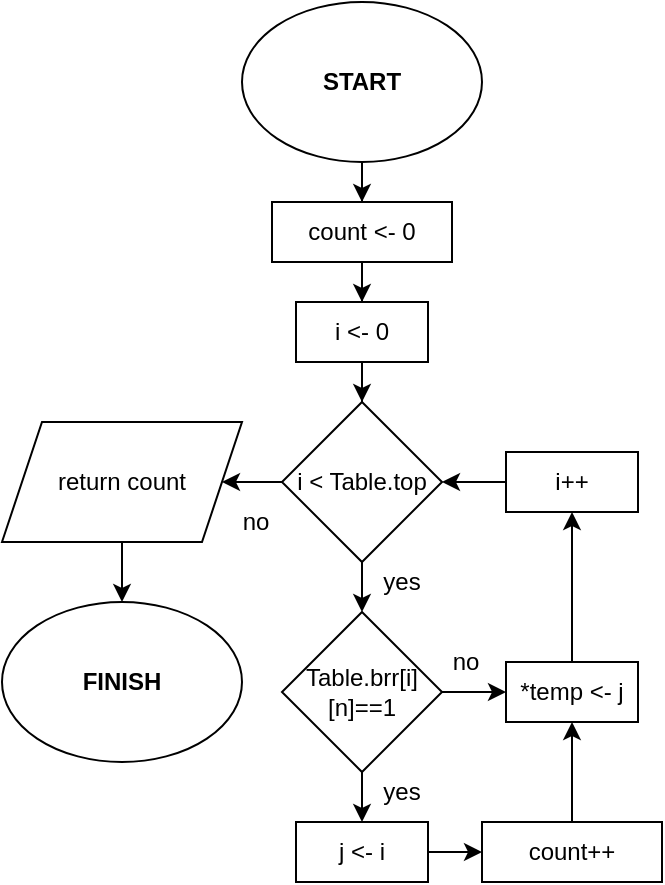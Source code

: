 <mxfile version="14.1.5" type="device"><diagram id="nB4y7NtVvbJg1XsdlJkZ" name="Page-1"><mxGraphModel dx="750" dy="502" grid="1" gridSize="10" guides="1" tooltips="1" connect="1" arrows="1" fold="1" page="1" pageScale="1" pageWidth="827" pageHeight="1169" math="0" shadow="0"><root><mxCell id="0"/><mxCell id="1" parent="0"/><mxCell id="5fnIhTrFXyE6PbgC0zeK-32" value="" style="edgeStyle=orthogonalEdgeStyle;rounded=0;orthogonalLoop=1;jettySize=auto;html=1;" edge="1" parent="1" source="5fnIhTrFXyE6PbgC0zeK-2" target="5fnIhTrFXyE6PbgC0zeK-31"><mxGeometry relative="1" as="geometry"/></mxCell><mxCell id="5fnIhTrFXyE6PbgC0zeK-2" value="START" style="ellipse;whiteSpace=wrap;html=1;fontStyle=1" vertex="1" parent="1"><mxGeometry x="300" y="240" width="120" height="80" as="geometry"/></mxCell><mxCell id="5fnIhTrFXyE6PbgC0zeK-3" value="FINISH" style="ellipse;whiteSpace=wrap;html=1;fontStyle=1" vertex="1" parent="1"><mxGeometry x="180" y="540" width="120" height="80" as="geometry"/></mxCell><mxCell id="5fnIhTrFXyE6PbgC0zeK-34" value="" style="edgeStyle=orthogonalEdgeStyle;rounded=0;orthogonalLoop=1;jettySize=auto;html=1;" edge="1" parent="1" source="5fnIhTrFXyE6PbgC0zeK-31" target="5fnIhTrFXyE6PbgC0zeK-33"><mxGeometry relative="1" as="geometry"/></mxCell><mxCell id="5fnIhTrFXyE6PbgC0zeK-31" value="count &amp;lt;- 0" style="rounded=0;whiteSpace=wrap;html=1;" vertex="1" parent="1"><mxGeometry x="315" y="340" width="90" height="30" as="geometry"/></mxCell><mxCell id="5fnIhTrFXyE6PbgC0zeK-36" value="" style="edgeStyle=orthogonalEdgeStyle;rounded=0;orthogonalLoop=1;jettySize=auto;html=1;" edge="1" parent="1" source="5fnIhTrFXyE6PbgC0zeK-33" target="5fnIhTrFXyE6PbgC0zeK-35"><mxGeometry relative="1" as="geometry"/></mxCell><mxCell id="5fnIhTrFXyE6PbgC0zeK-33" value="i &amp;lt;- 0" style="rounded=0;whiteSpace=wrap;html=1;" vertex="1" parent="1"><mxGeometry x="327" y="390" width="66" height="30" as="geometry"/></mxCell><mxCell id="5fnIhTrFXyE6PbgC0zeK-38" value="" style="edgeStyle=orthogonalEdgeStyle;rounded=0;orthogonalLoop=1;jettySize=auto;html=1;" edge="1" parent="1" source="5fnIhTrFXyE6PbgC0zeK-35" target="5fnIhTrFXyE6PbgC0zeK-37"><mxGeometry relative="1" as="geometry"/></mxCell><mxCell id="5fnIhTrFXyE6PbgC0zeK-53" value="" style="edgeStyle=orthogonalEdgeStyle;rounded=0;orthogonalLoop=1;jettySize=auto;html=1;" edge="1" parent="1" source="5fnIhTrFXyE6PbgC0zeK-35" target="5fnIhTrFXyE6PbgC0zeK-52"><mxGeometry relative="1" as="geometry"/></mxCell><mxCell id="5fnIhTrFXyE6PbgC0zeK-35" value="i &amp;lt; Table.top" style="rhombus;whiteSpace=wrap;html=1;" vertex="1" parent="1"><mxGeometry x="320" y="440" width="80" height="80" as="geometry"/></mxCell><mxCell id="5fnIhTrFXyE6PbgC0zeK-41" value="" style="edgeStyle=orthogonalEdgeStyle;rounded=0;orthogonalLoop=1;jettySize=auto;html=1;" edge="1" parent="1" source="5fnIhTrFXyE6PbgC0zeK-37" target="5fnIhTrFXyE6PbgC0zeK-40"><mxGeometry relative="1" as="geometry"/></mxCell><mxCell id="5fnIhTrFXyE6PbgC0zeK-51" value="" style="edgeStyle=orthogonalEdgeStyle;rounded=0;orthogonalLoop=1;jettySize=auto;html=1;" edge="1" parent="1" source="5fnIhTrFXyE6PbgC0zeK-37" target="5fnIhTrFXyE6PbgC0zeK-48"><mxGeometry relative="1" as="geometry"/></mxCell><mxCell id="5fnIhTrFXyE6PbgC0zeK-37" value="Table.brr[i][n]==1" style="rhombus;whiteSpace=wrap;html=1;" vertex="1" parent="1"><mxGeometry x="320" y="545" width="80" height="80" as="geometry"/></mxCell><mxCell id="5fnIhTrFXyE6PbgC0zeK-43" value="" style="edgeStyle=orthogonalEdgeStyle;rounded=0;orthogonalLoop=1;jettySize=auto;html=1;" edge="1" parent="1" source="5fnIhTrFXyE6PbgC0zeK-40" target="5fnIhTrFXyE6PbgC0zeK-42"><mxGeometry relative="1" as="geometry"/></mxCell><mxCell id="5fnIhTrFXyE6PbgC0zeK-40" value="j &amp;lt;- i" style="rounded=0;whiteSpace=wrap;html=1;" vertex="1" parent="1"><mxGeometry x="327" y="650" width="66" height="30" as="geometry"/></mxCell><mxCell id="5fnIhTrFXyE6PbgC0zeK-49" value="" style="edgeStyle=orthogonalEdgeStyle;rounded=0;orthogonalLoop=1;jettySize=auto;html=1;" edge="1" parent="1" source="5fnIhTrFXyE6PbgC0zeK-42" target="5fnIhTrFXyE6PbgC0zeK-48"><mxGeometry relative="1" as="geometry"/></mxCell><mxCell id="5fnIhTrFXyE6PbgC0zeK-42" value="count++" style="rounded=0;whiteSpace=wrap;html=1;" vertex="1" parent="1"><mxGeometry x="420" y="650" width="90" height="30" as="geometry"/></mxCell><mxCell id="5fnIhTrFXyE6PbgC0zeK-45" value="" style="edgeStyle=orthogonalEdgeStyle;rounded=0;orthogonalLoop=1;jettySize=auto;html=1;" edge="1" parent="1" source="5fnIhTrFXyE6PbgC0zeK-44" target="5fnIhTrFXyE6PbgC0zeK-35"><mxGeometry relative="1" as="geometry"/></mxCell><mxCell id="5fnIhTrFXyE6PbgC0zeK-44" value="i++" style="rounded=0;whiteSpace=wrap;html=1;" vertex="1" parent="1"><mxGeometry x="432" y="465" width="66" height="30" as="geometry"/></mxCell><mxCell id="5fnIhTrFXyE6PbgC0zeK-50" value="" style="edgeStyle=orthogonalEdgeStyle;rounded=0;orthogonalLoop=1;jettySize=auto;html=1;" edge="1" parent="1" source="5fnIhTrFXyE6PbgC0zeK-48" target="5fnIhTrFXyE6PbgC0zeK-44"><mxGeometry relative="1" as="geometry"/></mxCell><mxCell id="5fnIhTrFXyE6PbgC0zeK-48" value="*temp &amp;lt;- j" style="rounded=0;whiteSpace=wrap;html=1;" vertex="1" parent="1"><mxGeometry x="432" y="570" width="66" height="30" as="geometry"/></mxCell><mxCell id="5fnIhTrFXyE6PbgC0zeK-54" value="" style="edgeStyle=orthogonalEdgeStyle;rounded=0;orthogonalLoop=1;jettySize=auto;html=1;" edge="1" parent="1" source="5fnIhTrFXyE6PbgC0zeK-52" target="5fnIhTrFXyE6PbgC0zeK-3"><mxGeometry relative="1" as="geometry"/></mxCell><mxCell id="5fnIhTrFXyE6PbgC0zeK-52" value="return count" style="shape=parallelogram;perimeter=parallelogramPerimeter;whiteSpace=wrap;html=1;fixedSize=1;" vertex="1" parent="1"><mxGeometry x="180" y="450" width="120" height="60" as="geometry"/></mxCell><mxCell id="5fnIhTrFXyE6PbgC0zeK-55" value="yes" style="text;html=1;strokeColor=none;fillColor=none;align=center;verticalAlign=middle;whiteSpace=wrap;rounded=0;" vertex="1" parent="1"><mxGeometry x="360" y="520" width="40" height="20" as="geometry"/></mxCell><mxCell id="5fnIhTrFXyE6PbgC0zeK-56" value="yes" style="text;html=1;strokeColor=none;fillColor=none;align=center;verticalAlign=middle;whiteSpace=wrap;rounded=0;" vertex="1" parent="1"><mxGeometry x="360" y="625" width="40" height="20" as="geometry"/></mxCell><mxCell id="5fnIhTrFXyE6PbgC0zeK-57" value="no" style="text;html=1;strokeColor=none;fillColor=none;align=center;verticalAlign=middle;whiteSpace=wrap;rounded=0;" vertex="1" parent="1"><mxGeometry x="392" y="560" width="40" height="20" as="geometry"/></mxCell><mxCell id="5fnIhTrFXyE6PbgC0zeK-58" value="no" style="text;html=1;strokeColor=none;fillColor=none;align=center;verticalAlign=middle;whiteSpace=wrap;rounded=0;" vertex="1" parent="1"><mxGeometry x="287" y="490" width="40" height="20" as="geometry"/></mxCell></root></mxGraphModel></diagram></mxfile>